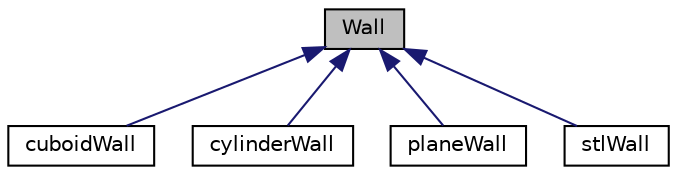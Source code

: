 digraph "Wall"
{
 // LATEX_PDF_SIZE
  edge [fontname="Helvetica",fontsize="10",labelfontname="Helvetica",labelfontsize="10"];
  node [fontname="Helvetica",fontsize="10",shape=record];
  Node1 [label="Wall",height=0.2,width=0.4,color="black", fillcolor="grey75", style="filled", fontcolor="black",tooltip=" "];
  Node1 -> Node2 [dir="back",color="midnightblue",fontsize="10",style="solid",fontname="Helvetica"];
  Node2 [label="cuboidWall",height=0.2,width=0.4,color="black", fillcolor="white", style="filled",URL="$classpFlow_1_1cuboidWall.html",tooltip=" "];
  Node1 -> Node3 [dir="back",color="midnightblue",fontsize="10",style="solid",fontname="Helvetica"];
  Node3 [label="cylinderWall",height=0.2,width=0.4,color="black", fillcolor="white", style="filled",URL="$classpFlow_1_1cylinderWall.html",tooltip=" "];
  Node1 -> Node4 [dir="back",color="midnightblue",fontsize="10",style="solid",fontname="Helvetica"];
  Node4 [label="planeWall",height=0.2,width=0.4,color="black", fillcolor="white", style="filled",URL="$classpFlow_1_1planeWall.html",tooltip=" "];
  Node1 -> Node5 [dir="back",color="midnightblue",fontsize="10",style="solid",fontname="Helvetica"];
  Node5 [label="stlWall",height=0.2,width=0.4,color="black", fillcolor="white", style="filled",URL="$classpFlow_1_1stlWall.html",tooltip=" "];
}
